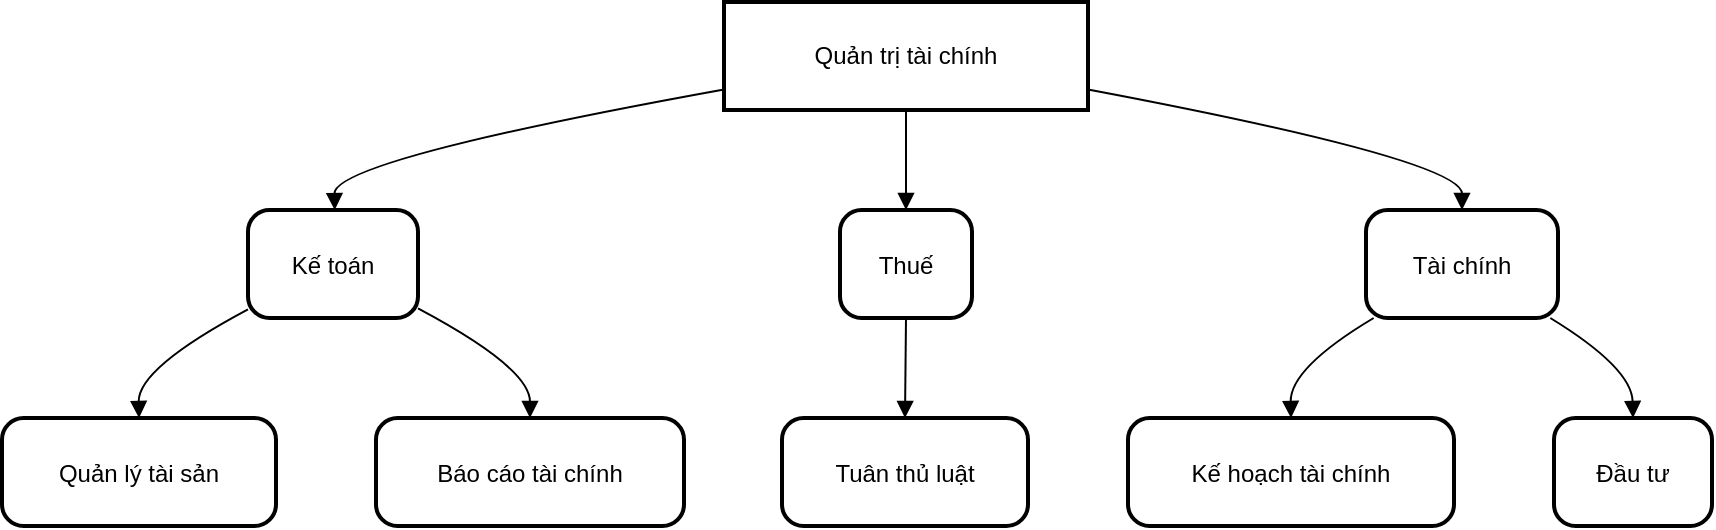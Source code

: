 <mxfile version="26.0.16">
  <diagram name="Trang-1" id="T45rUCZsykkGUNm7XRov">
    <mxGraphModel>
      <root>
        <mxCell id="0" />
        <mxCell id="1" parent="0" />
        <mxCell id="2" value="Quản trị tài chính" style="whiteSpace=wrap;strokeWidth=2;" vertex="1" parent="1">
          <mxGeometry x="369" y="8" width="182" height="54" as="geometry" />
        </mxCell>
        <mxCell id="3" value="Kế toán" style="rounded=1;arcSize=20;strokeWidth=2" vertex="1" parent="1">
          <mxGeometry x="131" y="112" width="85" height="54" as="geometry" />
        </mxCell>
        <mxCell id="4" value="Thuế" style="rounded=1;arcSize=20;strokeWidth=2" vertex="1" parent="1">
          <mxGeometry x="427" y="112" width="66" height="54" as="geometry" />
        </mxCell>
        <mxCell id="5" value="Tài chính" style="rounded=1;arcSize=20;strokeWidth=2" vertex="1" parent="1">
          <mxGeometry x="690" y="112" width="96" height="54" as="geometry" />
        </mxCell>
        <mxCell id="6" value="Quản lý tài sản" style="rounded=1;arcSize=20;strokeWidth=2" vertex="1" parent="1">
          <mxGeometry x="8" y="216" width="137" height="54" as="geometry" />
        </mxCell>
        <mxCell id="7" value="Báo cáo tài chính" style="rounded=1;arcSize=20;strokeWidth=2" vertex="1" parent="1">
          <mxGeometry x="195" y="216" width="154" height="54" as="geometry" />
        </mxCell>
        <mxCell id="8" value="Tuân thủ luật" style="rounded=1;arcSize=20;strokeWidth=2" vertex="1" parent="1">
          <mxGeometry x="398" y="216" width="123" height="54" as="geometry" />
        </mxCell>
        <mxCell id="9" value="Kế hoạch tài chính" style="rounded=1;arcSize=20;strokeWidth=2" vertex="1" parent="1">
          <mxGeometry x="571" y="216" width="163" height="54" as="geometry" />
        </mxCell>
        <mxCell id="10" value="Đầu tư" style="rounded=1;arcSize=20;strokeWidth=2" vertex="1" parent="1">
          <mxGeometry x="784" y="216" width="79" height="54" as="geometry" />
        </mxCell>
        <mxCell id="11" value="" style="curved=1;startArrow=none;endArrow=block;exitX=0;exitY=0.81;entryX=0.51;entryY=0;" edge="1" parent="1" source="2" target="3">
          <mxGeometry relative="1" as="geometry">
            <Array as="points">
              <mxPoint x="174" y="87" />
            </Array>
          </mxGeometry>
        </mxCell>
        <mxCell id="12" value="" style="curved=1;startArrow=none;endArrow=block;exitX=0.5;exitY=1;entryX=0.5;entryY=0;" edge="1" parent="1" source="2" target="4">
          <mxGeometry relative="1" as="geometry">
            <Array as="points" />
          </mxGeometry>
        </mxCell>
        <mxCell id="13" value="" style="curved=1;startArrow=none;endArrow=block;exitX=1;exitY=0.81;entryX=0.5;entryY=0;" edge="1" parent="1" source="2" target="5">
          <mxGeometry relative="1" as="geometry">
            <Array as="points">
              <mxPoint x="738" y="87" />
            </Array>
          </mxGeometry>
        </mxCell>
        <mxCell id="14" value="" style="curved=1;startArrow=none;endArrow=block;exitX=0;exitY=0.92;entryX=0.5;entryY=0;" edge="1" parent="1" source="3" target="6">
          <mxGeometry relative="1" as="geometry">
            <Array as="points">
              <mxPoint x="76" y="191" />
            </Array>
          </mxGeometry>
        </mxCell>
        <mxCell id="15" value="" style="curved=1;startArrow=none;endArrow=block;exitX=1.01;exitY=0.92;entryX=0.5;entryY=0;" edge="1" parent="1" source="3" target="7">
          <mxGeometry relative="1" as="geometry">
            <Array as="points">
              <mxPoint x="272" y="191" />
            </Array>
          </mxGeometry>
        </mxCell>
        <mxCell id="16" value="" style="curved=1;startArrow=none;endArrow=block;exitX=0.5;exitY=1;entryX=0.5;entryY=0;" edge="1" parent="1" source="4" target="8">
          <mxGeometry relative="1" as="geometry">
            <Array as="points" />
          </mxGeometry>
        </mxCell>
        <mxCell id="17" value="" style="curved=1;startArrow=none;endArrow=block;exitX=0.04;exitY=1;entryX=0.5;entryY=0;" edge="1" parent="1" source="5" target="9">
          <mxGeometry relative="1" as="geometry">
            <Array as="points">
              <mxPoint x="652" y="191" />
            </Array>
          </mxGeometry>
        </mxCell>
        <mxCell id="18" value="" style="curved=1;startArrow=none;endArrow=block;exitX=0.96;exitY=1;entryX=0.5;entryY=0;" edge="1" parent="1" source="5" target="10">
          <mxGeometry relative="1" as="geometry">
            <Array as="points">
              <mxPoint x="823" y="191" />
            </Array>
          </mxGeometry>
        </mxCell>
      </root>
    </mxGraphModel>
  </diagram>
</mxfile>
